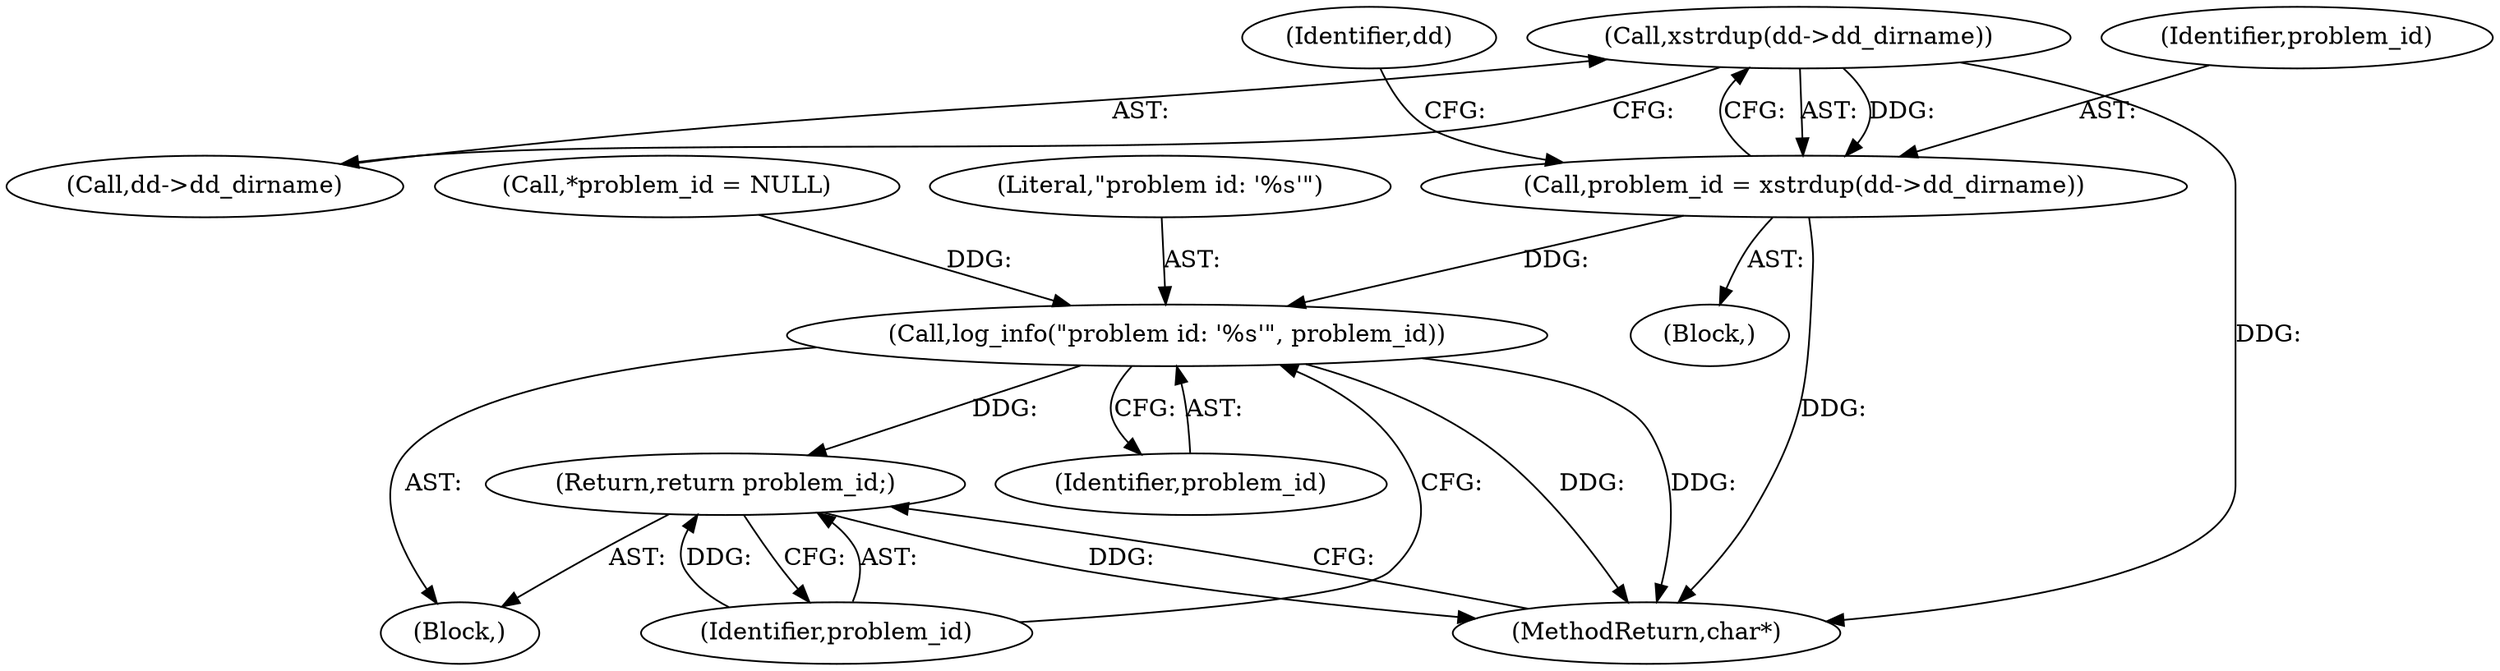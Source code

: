 digraph "0_abrt_8939398b82006ba1fec4ed491339fc075f43fc7c_3@API" {
"1000119" [label="(Call,xstrdup(dd->dd_dirname))"];
"1000117" [label="(Call,problem_id = xstrdup(dd->dd_dirname))"];
"1000125" [label="(Call,log_info(\"problem id: '%s'\", problem_id))"];
"1000128" [label="(Return,return problem_id;)"];
"1000130" [label="(MethodReturn,char*)"];
"1000102" [label="(Block,)"];
"1000116" [label="(Block,)"];
"1000124" [label="(Identifier,dd)"];
"1000117" [label="(Call,problem_id = xstrdup(dd->dd_dirname))"];
"1000125" [label="(Call,log_info(\"problem id: '%s'\", problem_id))"];
"1000119" [label="(Call,xstrdup(dd->dd_dirname))"];
"1000128" [label="(Return,return problem_id;)"];
"1000120" [label="(Call,dd->dd_dirname)"];
"1000111" [label="(Call,*problem_id = NULL)"];
"1000129" [label="(Identifier,problem_id)"];
"1000127" [label="(Identifier,problem_id)"];
"1000118" [label="(Identifier,problem_id)"];
"1000126" [label="(Literal,\"problem id: '%s'\")"];
"1000119" -> "1000117"  [label="AST: "];
"1000119" -> "1000120"  [label="CFG: "];
"1000120" -> "1000119"  [label="AST: "];
"1000117" -> "1000119"  [label="CFG: "];
"1000119" -> "1000130"  [label="DDG: "];
"1000119" -> "1000117"  [label="DDG: "];
"1000117" -> "1000116"  [label="AST: "];
"1000118" -> "1000117"  [label="AST: "];
"1000124" -> "1000117"  [label="CFG: "];
"1000117" -> "1000130"  [label="DDG: "];
"1000117" -> "1000125"  [label="DDG: "];
"1000125" -> "1000102"  [label="AST: "];
"1000125" -> "1000127"  [label="CFG: "];
"1000126" -> "1000125"  [label="AST: "];
"1000127" -> "1000125"  [label="AST: "];
"1000129" -> "1000125"  [label="CFG: "];
"1000125" -> "1000130"  [label="DDG: "];
"1000125" -> "1000130"  [label="DDG: "];
"1000111" -> "1000125"  [label="DDG: "];
"1000125" -> "1000128"  [label="DDG: "];
"1000128" -> "1000102"  [label="AST: "];
"1000128" -> "1000129"  [label="CFG: "];
"1000129" -> "1000128"  [label="AST: "];
"1000130" -> "1000128"  [label="CFG: "];
"1000128" -> "1000130"  [label="DDG: "];
"1000129" -> "1000128"  [label="DDG: "];
}
